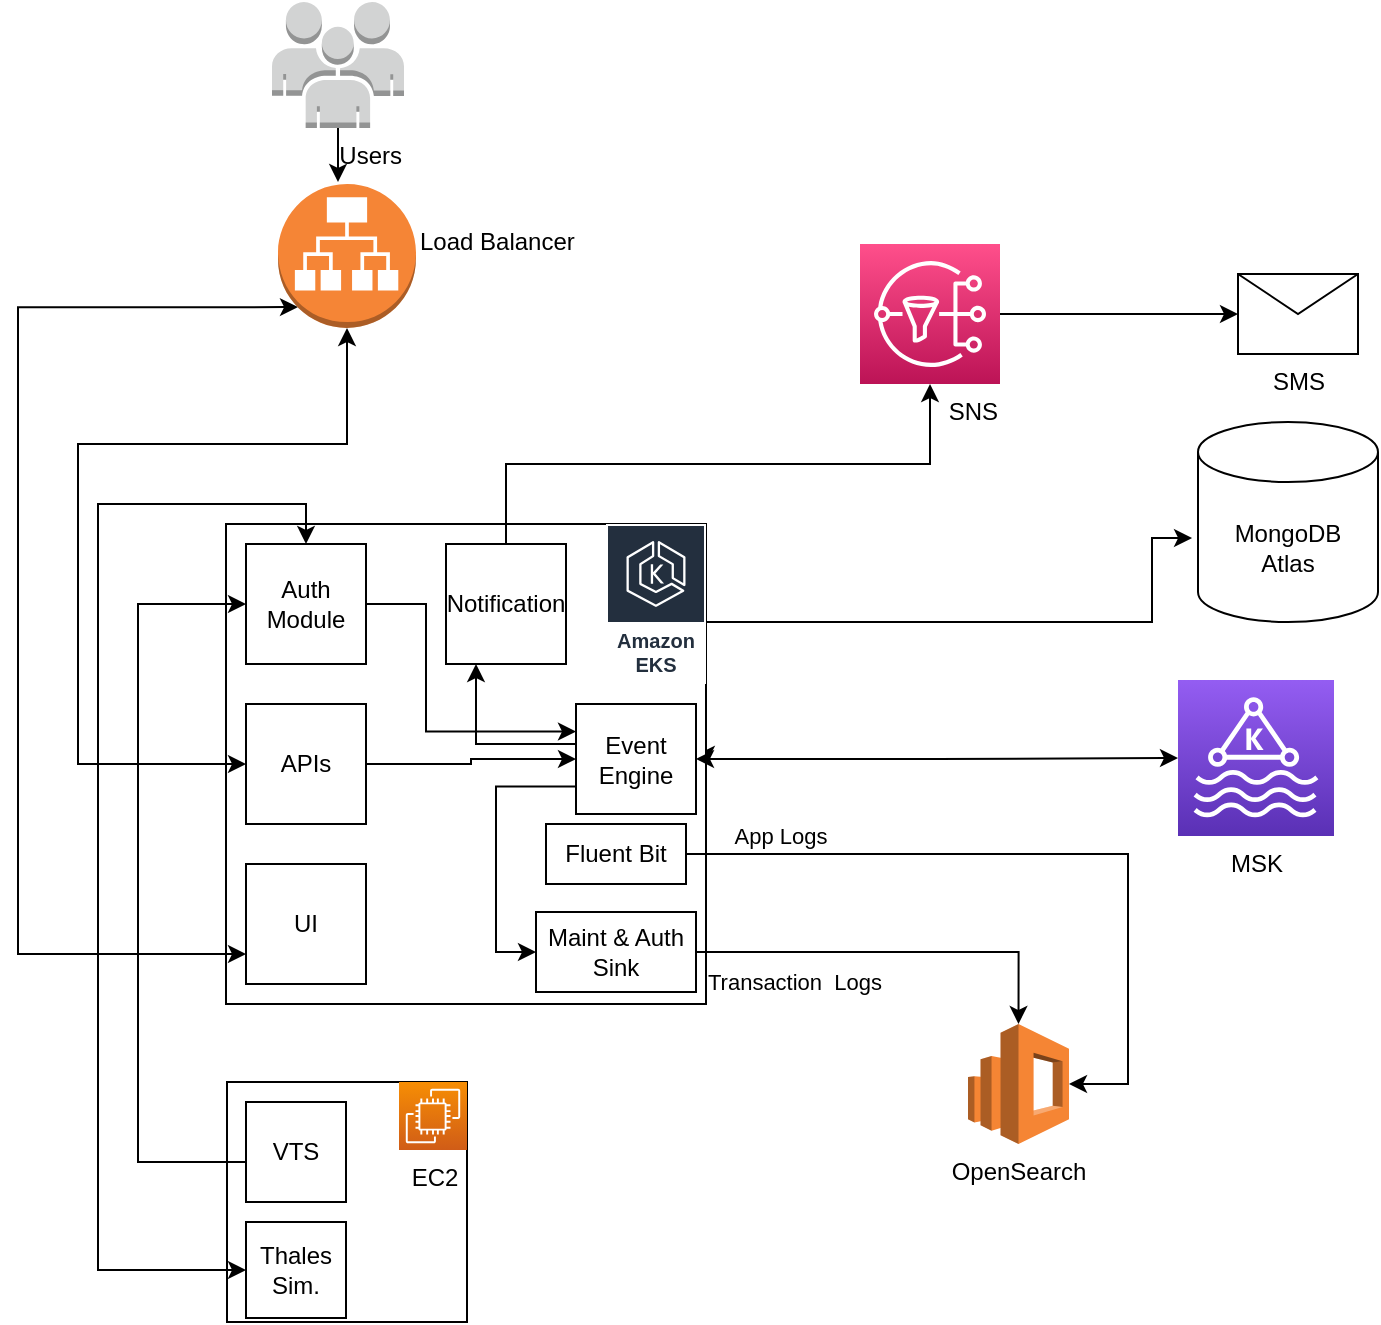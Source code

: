 <mxfile version="21.5.0" type="github">
  <diagram name="Page-1" id="r-T6OLwQH29qr_7euo9l">
    <mxGraphModel dx="1360" dy="795" grid="1" gridSize="10" guides="1" tooltips="1" connect="1" arrows="1" fold="1" page="1" pageScale="1" pageWidth="850" pageHeight="1100" math="0" shadow="0">
      <root>
        <mxCell id="0" />
        <mxCell id="1" parent="0" />
        <mxCell id="oR3EOA6jBZrTbAOyoPTf-31" style="edgeStyle=orthogonalEdgeStyle;rounded=0;orthogonalLoop=1;jettySize=auto;html=1;exitX=1;exitY=0.5;exitDx=0;exitDy=0;entryX=-0.033;entryY=0.58;entryDx=0;entryDy=0;entryPerimeter=0;startArrow=classic;startFill=1;" parent="1" source="oR3EOA6jBZrTbAOyoPTf-1" target="oR3EOA6jBZrTbAOyoPTf-2" edge="1">
          <mxGeometry relative="1" as="geometry">
            <Array as="points">
              <mxPoint x="354" y="320" />
              <mxPoint x="577" y="320" />
            </Array>
          </mxGeometry>
        </mxCell>
        <mxCell id="oR3EOA6jBZrTbAOyoPTf-1" value="" style="whiteSpace=wrap;html=1;aspect=fixed;" parent="1" vertex="1">
          <mxGeometry x="114" y="271" width="240" height="240" as="geometry" />
        </mxCell>
        <mxCell id="oR3EOA6jBZrTbAOyoPTf-2" value="MongoDB&lt;br&gt;Atlas" style="shape=cylinder3;whiteSpace=wrap;html=1;boundedLbl=1;backgroundOutline=1;size=15;" parent="1" vertex="1">
          <mxGeometry x="600" y="220" width="90" height="100" as="geometry" />
        </mxCell>
        <mxCell id="oR3EOA6jBZrTbAOyoPTf-4" value="SMS" style="shape=message;html=1;html=1;outlineConnect=0;labelPosition=center;verticalLabelPosition=bottom;align=center;verticalAlign=top;" parent="1" vertex="1">
          <mxGeometry x="620" y="146" width="60" height="40" as="geometry" />
        </mxCell>
        <mxCell id="oR3EOA6jBZrTbAOyoPTf-30" style="edgeStyle=orthogonalEdgeStyle;rounded=0;orthogonalLoop=1;jettySize=auto;html=1;exitX=1;exitY=0.5;exitDx=0;exitDy=0;exitPerimeter=0;entryX=0;entryY=0.5;entryDx=0;entryDy=0;" parent="1" source="oR3EOA6jBZrTbAOyoPTf-5" target="oR3EOA6jBZrTbAOyoPTf-4" edge="1">
          <mxGeometry relative="1" as="geometry" />
        </mxCell>
        <mxCell id="oR3EOA6jBZrTbAOyoPTf-5" value="&lt;div align=&quot;right&quot;&gt;&lt;font color=&quot;#000000&quot;&gt;SNS&lt;/font&gt;&lt;/div&gt;" style="sketch=0;points=[[0,0,0],[0.25,0,0],[0.5,0,0],[0.75,0,0],[1,0,0],[0,1,0],[0.25,1,0],[0.5,1,0],[0.75,1,0],[1,1,0],[0,0.25,0],[0,0.5,0],[0,0.75,0],[1,0.25,0],[1,0.5,0],[1,0.75,0]];outlineConnect=0;fontColor=#232F3E;gradientColor=#FF4F8B;gradientDirection=north;fillColor=#BC1356;strokeColor=#ffffff;dashed=0;verticalLabelPosition=bottom;verticalAlign=top;align=right;html=1;fontSize=12;fontStyle=0;aspect=fixed;shape=mxgraph.aws4.resourceIcon;resIcon=mxgraph.aws4.sns;" parent="1" vertex="1">
          <mxGeometry x="431" y="131" width="70" height="70" as="geometry" />
        </mxCell>
        <mxCell id="oR3EOA6jBZrTbAOyoPTf-6" value="Amazon EKS" style="sketch=0;outlineConnect=0;fontColor=#232F3E;gradientColor=none;strokeColor=#ffffff;fillColor=#232F3E;dashed=0;verticalLabelPosition=middle;verticalAlign=bottom;align=center;html=1;whiteSpace=wrap;fontSize=10;fontStyle=1;spacing=3;shape=mxgraph.aws4.productIcon;prIcon=mxgraph.aws4.eks;" parent="1" vertex="1">
          <mxGeometry x="304" y="271" width="50" height="80" as="geometry" />
        </mxCell>
        <mxCell id="oR3EOA6jBZrTbAOyoPTf-8" value="OpenSearch" style="outlineConnect=0;dashed=0;verticalLabelPosition=bottom;verticalAlign=top;align=center;html=1;shape=mxgraph.aws3.elasticsearch_service;fillColor=#F58534;gradientColor=none;" parent="1" vertex="1">
          <mxGeometry x="485" y="521" width="50.5" height="60" as="geometry" />
        </mxCell>
        <mxCell id="oR3EOA6jBZrTbAOyoPTf-10" style="edgeStyle=orthogonalEdgeStyle;rounded=0;orthogonalLoop=1;jettySize=auto;html=1;exitX=1;exitY=0.5;exitDx=0;exitDy=0;entryX=0.5;entryY=0;entryDx=0;entryDy=0;entryPerimeter=0;" parent="1" source="oR3EOA6jBZrTbAOyoPTf-9" target="oR3EOA6jBZrTbAOyoPTf-8" edge="1">
          <mxGeometry relative="1" as="geometry">
            <mxPoint x="477.5" y="511" as="targetPoint" />
          </mxGeometry>
        </mxCell>
        <mxCell id="267FY8_DbEdwIJE1v3pF-2" value="&lt;div&gt;Transaction&amp;nbsp; Logs&lt;/div&gt;" style="edgeLabel;html=1;align=center;verticalAlign=middle;resizable=0;points=[];" vertex="1" connectable="0" parent="oR3EOA6jBZrTbAOyoPTf-10">
          <mxGeometry x="-0.503" y="-1" relative="1" as="geometry">
            <mxPoint y="14" as="offset" />
          </mxGeometry>
        </mxCell>
        <mxCell id="oR3EOA6jBZrTbAOyoPTf-9" value="Maint &amp;amp; Auth&lt;br&gt;Sink" style="rounded=0;whiteSpace=wrap;html=1;" parent="1" vertex="1">
          <mxGeometry x="269" y="465" width="80" height="40" as="geometry" />
        </mxCell>
        <mxCell id="oR3EOA6jBZrTbAOyoPTf-12" style="edgeStyle=orthogonalEdgeStyle;rounded=0;orthogonalLoop=1;jettySize=auto;html=1;exitX=1;exitY=0.5;exitDx=0;exitDy=0;" parent="1" source="oR3EOA6jBZrTbAOyoPTf-11" target="oR3EOA6jBZrTbAOyoPTf-8" edge="1">
          <mxGeometry relative="1" as="geometry">
            <Array as="points">
              <mxPoint x="565" y="436" />
            </Array>
          </mxGeometry>
        </mxCell>
        <mxCell id="267FY8_DbEdwIJE1v3pF-1" value="&lt;div&gt;App Logs&lt;/div&gt;" style="edgeLabel;html=1;align=center;verticalAlign=middle;resizable=0;points=[];" vertex="1" connectable="0" parent="oR3EOA6jBZrTbAOyoPTf-12">
          <mxGeometry x="-0.743" y="2" relative="1" as="geometry">
            <mxPoint y="-7" as="offset" />
          </mxGeometry>
        </mxCell>
        <mxCell id="oR3EOA6jBZrTbAOyoPTf-11" value="Fluent Bit" style="rounded=0;whiteSpace=wrap;html=1;" parent="1" vertex="1">
          <mxGeometry x="274" y="421" width="70" height="30" as="geometry" />
        </mxCell>
        <mxCell id="oR3EOA6jBZrTbAOyoPTf-24" style="edgeStyle=orthogonalEdgeStyle;rounded=0;orthogonalLoop=1;jettySize=auto;html=1;entryX=0;entryY=0.25;entryDx=0;entryDy=0;" parent="1" source="oR3EOA6jBZrTbAOyoPTf-13" target="oR3EOA6jBZrTbAOyoPTf-23" edge="1">
          <mxGeometry relative="1" as="geometry">
            <Array as="points">
              <mxPoint x="214" y="311" />
              <mxPoint x="214" y="375" />
            </Array>
          </mxGeometry>
        </mxCell>
        <mxCell id="oR3EOA6jBZrTbAOyoPTf-13" value="Auth Module" style="whiteSpace=wrap;html=1;aspect=fixed;" parent="1" vertex="1">
          <mxGeometry x="124" y="281" width="60" height="60" as="geometry" />
        </mxCell>
        <mxCell id="oR3EOA6jBZrTbAOyoPTf-25" style="edgeStyle=orthogonalEdgeStyle;rounded=0;orthogonalLoop=1;jettySize=auto;html=1;entryX=0;entryY=0.5;entryDx=0;entryDy=0;" parent="1" source="oR3EOA6jBZrTbAOyoPTf-14" target="oR3EOA6jBZrTbAOyoPTf-23" edge="1">
          <mxGeometry relative="1" as="geometry" />
        </mxCell>
        <mxCell id="oR3EOA6jBZrTbAOyoPTf-14" value="APIs" style="whiteSpace=wrap;html=1;aspect=fixed;" parent="1" vertex="1">
          <mxGeometry x="124" y="361" width="60" height="60" as="geometry" />
        </mxCell>
        <mxCell id="oR3EOA6jBZrTbAOyoPTf-15" value="UI" style="whiteSpace=wrap;html=1;aspect=fixed;" parent="1" vertex="1">
          <mxGeometry x="124" y="441" width="60" height="60" as="geometry" />
        </mxCell>
        <mxCell id="oR3EOA6jBZrTbAOyoPTf-20" style="edgeStyle=orthogonalEdgeStyle;rounded=0;orthogonalLoop=1;jettySize=auto;html=1;exitX=0.5;exitY=1;exitDx=0;exitDy=0;exitPerimeter=0;entryX=0;entryY=0.5;entryDx=0;entryDy=0;startArrow=classic;startFill=1;" parent="1" source="oR3EOA6jBZrTbAOyoPTf-19" target="oR3EOA6jBZrTbAOyoPTf-14" edge="1">
          <mxGeometry relative="1" as="geometry">
            <Array as="points">
              <mxPoint x="175" y="231" />
              <mxPoint x="40" y="231" />
              <mxPoint x="40" y="391" />
            </Array>
          </mxGeometry>
        </mxCell>
        <mxCell id="oR3EOA6jBZrTbAOyoPTf-21" style="edgeStyle=orthogonalEdgeStyle;rounded=0;orthogonalLoop=1;jettySize=auto;html=1;exitX=0.145;exitY=0.855;exitDx=0;exitDy=0;exitPerimeter=0;entryX=0;entryY=0.75;entryDx=0;entryDy=0;startArrow=classic;startFill=1;" parent="1" source="oR3EOA6jBZrTbAOyoPTf-19" target="oR3EOA6jBZrTbAOyoPTf-15" edge="1">
          <mxGeometry relative="1" as="geometry">
            <Array as="points">
              <mxPoint x="10" y="163" />
              <mxPoint x="10" y="486" />
            </Array>
          </mxGeometry>
        </mxCell>
        <mxCell id="oR3EOA6jBZrTbAOyoPTf-19" value="&lt;div align=&quot;center&quot;&gt;Load Balancer&lt;/div&gt;&lt;div align=&quot;right&quot;&gt;&lt;br&gt;&lt;/div&gt;" style="outlineConnect=0;dashed=0;verticalLabelPosition=middle;verticalAlign=middle;align=left;html=1;shape=mxgraph.aws3.application_load_balancer;fillColor=#F58536;gradientColor=none;labelPosition=right;" parent="1" vertex="1">
          <mxGeometry x="140" y="101" width="69" height="72" as="geometry" />
        </mxCell>
        <mxCell id="oR3EOA6jBZrTbAOyoPTf-29" style="edgeStyle=orthogonalEdgeStyle;rounded=0;orthogonalLoop=1;jettySize=auto;html=1;exitX=0.5;exitY=0;exitDx=0;exitDy=0;" parent="1" source="oR3EOA6jBZrTbAOyoPTf-22" target="oR3EOA6jBZrTbAOyoPTf-5" edge="1">
          <mxGeometry relative="1" as="geometry" />
        </mxCell>
        <mxCell id="oR3EOA6jBZrTbAOyoPTf-22" value="Notification" style="whiteSpace=wrap;html=1;aspect=fixed;" parent="1" vertex="1">
          <mxGeometry x="224" y="281" width="60" height="60" as="geometry" />
        </mxCell>
        <mxCell id="oR3EOA6jBZrTbAOyoPTf-26" style="edgeStyle=orthogonalEdgeStyle;rounded=0;orthogonalLoop=1;jettySize=auto;html=1;exitX=0;exitY=0.75;exitDx=0;exitDy=0;entryX=0;entryY=0.5;entryDx=0;entryDy=0;" parent="1" source="oR3EOA6jBZrTbAOyoPTf-23" target="oR3EOA6jBZrTbAOyoPTf-9" edge="1">
          <mxGeometry relative="1" as="geometry" />
        </mxCell>
        <mxCell id="oR3EOA6jBZrTbAOyoPTf-28" style="edgeStyle=orthogonalEdgeStyle;rounded=0;orthogonalLoop=1;jettySize=auto;html=1;entryX=0.25;entryY=1;entryDx=0;entryDy=0;" parent="1" source="oR3EOA6jBZrTbAOyoPTf-23" target="oR3EOA6jBZrTbAOyoPTf-22" edge="1">
          <mxGeometry relative="1" as="geometry">
            <Array as="points">
              <mxPoint x="239" y="381" />
            </Array>
          </mxGeometry>
        </mxCell>
        <mxCell id="oR3EOA6jBZrTbAOyoPTf-42" style="edgeStyle=orthogonalEdgeStyle;rounded=0;orthogonalLoop=1;jettySize=auto;html=1;startArrow=classic;startFill=1;" parent="1" source="oR3EOA6jBZrTbAOyoPTf-23" target="oR3EOA6jBZrTbAOyoPTf-41" edge="1">
          <mxGeometry relative="1" as="geometry" />
        </mxCell>
        <mxCell id="oR3EOA6jBZrTbAOyoPTf-23" value="Event Engine" style="whiteSpace=wrap;html=1;aspect=fixed;" parent="1" vertex="1">
          <mxGeometry x="289" y="361" width="60" height="55" as="geometry" />
        </mxCell>
        <mxCell id="oR3EOA6jBZrTbAOyoPTf-33" style="edgeStyle=orthogonalEdgeStyle;rounded=0;orthogonalLoop=1;jettySize=auto;html=1;exitX=0.5;exitY=1;exitDx=0;exitDy=0;exitPerimeter=0;" parent="1" source="oR3EOA6jBZrTbAOyoPTf-32" edge="1">
          <mxGeometry relative="1" as="geometry">
            <mxPoint x="170" y="100" as="targetPoint" />
          </mxGeometry>
        </mxCell>
        <mxCell id="oR3EOA6jBZrTbAOyoPTf-32" value="&lt;div align=&quot;right&quot;&gt;Users&lt;/div&gt;" style="outlineConnect=0;dashed=0;verticalLabelPosition=bottom;verticalAlign=top;align=right;html=1;shape=mxgraph.aws3.users;fillColor=#D2D3D3;gradientColor=none;" parent="1" vertex="1">
          <mxGeometry x="137" y="10" width="66" height="63" as="geometry" />
        </mxCell>
        <mxCell id="oR3EOA6jBZrTbAOyoPTf-34" value="" style="whiteSpace=wrap;html=1;aspect=fixed;" parent="1" vertex="1">
          <mxGeometry x="114.5" y="550" width="120" height="120" as="geometry" />
        </mxCell>
        <mxCell id="oR3EOA6jBZrTbAOyoPTf-35" value="&lt;font color=&quot;#000000&quot;&gt;EC2&lt;/font&gt;" style="sketch=0;points=[[0,0,0],[0.25,0,0],[0.5,0,0],[0.75,0,0],[1,0,0],[0,1,0],[0.25,1,0],[0.5,1,0],[0.75,1,0],[1,1,0],[0,0.25,0],[0,0.5,0],[0,0.75,0],[1,0.25,0],[1,0.5,0],[1,0.75,0]];outlineConnect=0;fontColor=#232F3E;gradientColor=#F78E04;gradientDirection=north;fillColor=#D05C17;strokeColor=#ffffff;dashed=0;verticalLabelPosition=bottom;verticalAlign=top;align=center;html=1;fontSize=12;fontStyle=0;aspect=fixed;shape=mxgraph.aws4.resourceIcon;resIcon=mxgraph.aws4.ec2;" parent="1" vertex="1">
          <mxGeometry x="200.5" y="550" width="34" height="34" as="geometry" />
        </mxCell>
        <mxCell id="oR3EOA6jBZrTbAOyoPTf-39" style="edgeStyle=orthogonalEdgeStyle;rounded=0;orthogonalLoop=1;jettySize=auto;html=1;entryX=0;entryY=0.5;entryDx=0;entryDy=0;" parent="1" source="oR3EOA6jBZrTbAOyoPTf-36" target="oR3EOA6jBZrTbAOyoPTf-13" edge="1">
          <mxGeometry relative="1" as="geometry">
            <Array as="points">
              <mxPoint x="70" y="590" />
              <mxPoint x="70" y="311" />
            </Array>
          </mxGeometry>
        </mxCell>
        <mxCell id="oR3EOA6jBZrTbAOyoPTf-36" value="VTS" style="whiteSpace=wrap;html=1;aspect=fixed;" parent="1" vertex="1">
          <mxGeometry x="124" y="560" width="50" height="50" as="geometry" />
        </mxCell>
        <mxCell id="oR3EOA6jBZrTbAOyoPTf-40" style="edgeStyle=orthogonalEdgeStyle;rounded=0;orthogonalLoop=1;jettySize=auto;html=1;exitX=0;exitY=0.5;exitDx=0;exitDy=0;entryX=0.5;entryY=0;entryDx=0;entryDy=0;startArrow=classic;startFill=1;" parent="1" source="oR3EOA6jBZrTbAOyoPTf-37" target="oR3EOA6jBZrTbAOyoPTf-13" edge="1">
          <mxGeometry relative="1" as="geometry">
            <Array as="points">
              <mxPoint x="50" y="644" />
              <mxPoint x="50" y="261" />
              <mxPoint x="154" y="261" />
            </Array>
          </mxGeometry>
        </mxCell>
        <mxCell id="oR3EOA6jBZrTbAOyoPTf-37" value="Thales&lt;br&gt;Sim." style="whiteSpace=wrap;html=1;aspect=fixed;" parent="1" vertex="1">
          <mxGeometry x="124" y="620" width="50" height="48" as="geometry" />
        </mxCell>
        <mxCell id="oR3EOA6jBZrTbAOyoPTf-41" value="&lt;font color=&quot;#000000&quot;&gt;&lt;span style=&quot;background-color: rgb(255, 255, 255);&quot;&gt;MSK&lt;/span&gt;&lt;/font&gt;" style="sketch=0;points=[[0,0,0],[0.25,0,0],[0.5,0,0],[0.75,0,0],[1,0,0],[0,1,0],[0.25,1,0],[0.5,1,0],[0.75,1,0],[1,1,0],[0,0.25,0],[0,0.5,0],[0,0.75,0],[1,0.25,0],[1,0.5,0],[1,0.75,0]];outlineConnect=0;fontColor=#232F3E;gradientColor=#945DF2;gradientDirection=north;fillColor=#5A30B5;strokeColor=#ffffff;dashed=0;verticalLabelPosition=bottom;verticalAlign=top;align=center;html=1;fontSize=12;fontStyle=0;aspect=fixed;shape=mxgraph.aws4.resourceIcon;resIcon=mxgraph.aws4.managed_streaming_for_kafka;" parent="1" vertex="1">
          <mxGeometry x="590" y="349" width="78" height="78" as="geometry" />
        </mxCell>
      </root>
    </mxGraphModel>
  </diagram>
</mxfile>
